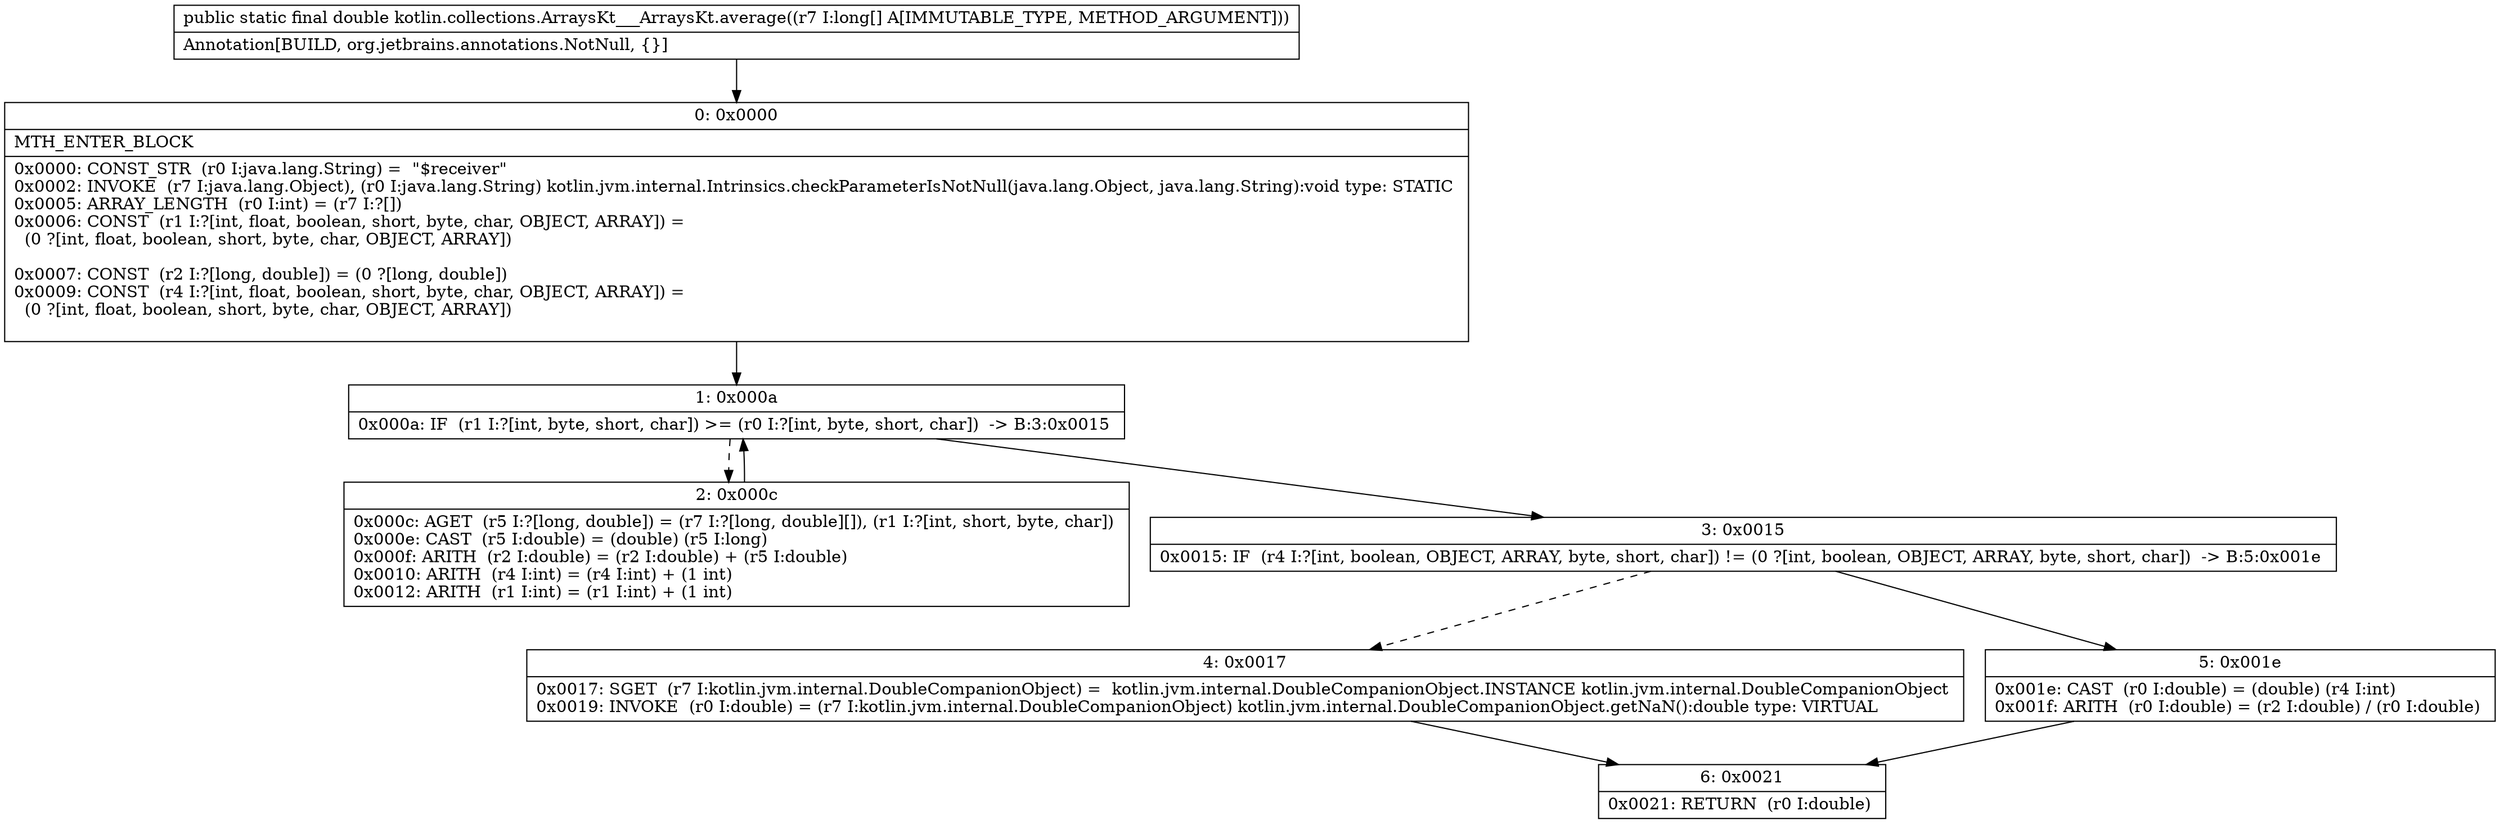 digraph "CFG forkotlin.collections.ArraysKt___ArraysKt.average([J)D" {
Node_0 [shape=record,label="{0\:\ 0x0000|MTH_ENTER_BLOCK\l|0x0000: CONST_STR  (r0 I:java.lang.String) =  \"$receiver\" \l0x0002: INVOKE  (r7 I:java.lang.Object), (r0 I:java.lang.String) kotlin.jvm.internal.Intrinsics.checkParameterIsNotNull(java.lang.Object, java.lang.String):void type: STATIC \l0x0005: ARRAY_LENGTH  (r0 I:int) = (r7 I:?[]) \l0x0006: CONST  (r1 I:?[int, float, boolean, short, byte, char, OBJECT, ARRAY]) = \l  (0 ?[int, float, boolean, short, byte, char, OBJECT, ARRAY])\l \l0x0007: CONST  (r2 I:?[long, double]) = (0 ?[long, double]) \l0x0009: CONST  (r4 I:?[int, float, boolean, short, byte, char, OBJECT, ARRAY]) = \l  (0 ?[int, float, boolean, short, byte, char, OBJECT, ARRAY])\l \l}"];
Node_1 [shape=record,label="{1\:\ 0x000a|0x000a: IF  (r1 I:?[int, byte, short, char]) \>= (r0 I:?[int, byte, short, char])  \-\> B:3:0x0015 \l}"];
Node_2 [shape=record,label="{2\:\ 0x000c|0x000c: AGET  (r5 I:?[long, double]) = (r7 I:?[long, double][]), (r1 I:?[int, short, byte, char]) \l0x000e: CAST  (r5 I:double) = (double) (r5 I:long) \l0x000f: ARITH  (r2 I:double) = (r2 I:double) + (r5 I:double) \l0x0010: ARITH  (r4 I:int) = (r4 I:int) + (1 int) \l0x0012: ARITH  (r1 I:int) = (r1 I:int) + (1 int) \l}"];
Node_3 [shape=record,label="{3\:\ 0x0015|0x0015: IF  (r4 I:?[int, boolean, OBJECT, ARRAY, byte, short, char]) != (0 ?[int, boolean, OBJECT, ARRAY, byte, short, char])  \-\> B:5:0x001e \l}"];
Node_4 [shape=record,label="{4\:\ 0x0017|0x0017: SGET  (r7 I:kotlin.jvm.internal.DoubleCompanionObject) =  kotlin.jvm.internal.DoubleCompanionObject.INSTANCE kotlin.jvm.internal.DoubleCompanionObject \l0x0019: INVOKE  (r0 I:double) = (r7 I:kotlin.jvm.internal.DoubleCompanionObject) kotlin.jvm.internal.DoubleCompanionObject.getNaN():double type: VIRTUAL \l}"];
Node_5 [shape=record,label="{5\:\ 0x001e|0x001e: CAST  (r0 I:double) = (double) (r4 I:int) \l0x001f: ARITH  (r0 I:double) = (r2 I:double) \/ (r0 I:double) \l}"];
Node_6 [shape=record,label="{6\:\ 0x0021|0x0021: RETURN  (r0 I:double) \l}"];
MethodNode[shape=record,label="{public static final double kotlin.collections.ArraysKt___ArraysKt.average((r7 I:long[] A[IMMUTABLE_TYPE, METHOD_ARGUMENT]))  | Annotation[BUILD, org.jetbrains.annotations.NotNull, \{\}]\l}"];
MethodNode -> Node_0;
Node_0 -> Node_1;
Node_1 -> Node_2[style=dashed];
Node_1 -> Node_3;
Node_2 -> Node_1;
Node_3 -> Node_4[style=dashed];
Node_3 -> Node_5;
Node_4 -> Node_6;
Node_5 -> Node_6;
}

